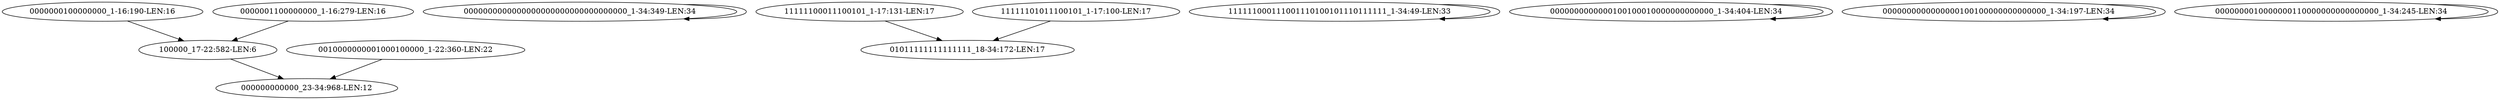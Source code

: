 digraph G {
    "0000000100000000_1-16:190-LEN:16" -> "100000_17-22:582-LEN:6";
    "0000000000000000000000000000000000_1-34:349-LEN:34" -> "0000000000000000000000000000000000_1-34:349-LEN:34";
    "100000_17-22:582-LEN:6" -> "000000000000_23-34:968-LEN:12";
    "11111100011100101_1-17:131-LEN:17" -> "01011111111111111_18-34:172-LEN:17";
    "111111000111001110100101110111111_1-34:49-LEN:33" -> "111111000111001110100101110111111_1-34:49-LEN:33";
    "0000001100000000_1-16:279-LEN:16" -> "100000_17-22:582-LEN:6";
    "0000000000000100100010000000000000_1-34:404-LEN:34" -> "0000000000000100100010000000000000_1-34:404-LEN:34";
    "0000000000000000100100000000000000_1-34:197-LEN:34" -> "0000000000000000100100000000000000_1-34:197-LEN:34";
    "0000000010000000110000000000000000_1-34:245-LEN:34" -> "0000000010000000110000000000000000_1-34:245-LEN:34";
    "0010000000001000100000_1-22:360-LEN:22" -> "000000000000_23-34:968-LEN:12";
    "11111101011100101_1-17:100-LEN:17" -> "01011111111111111_18-34:172-LEN:17";
}
